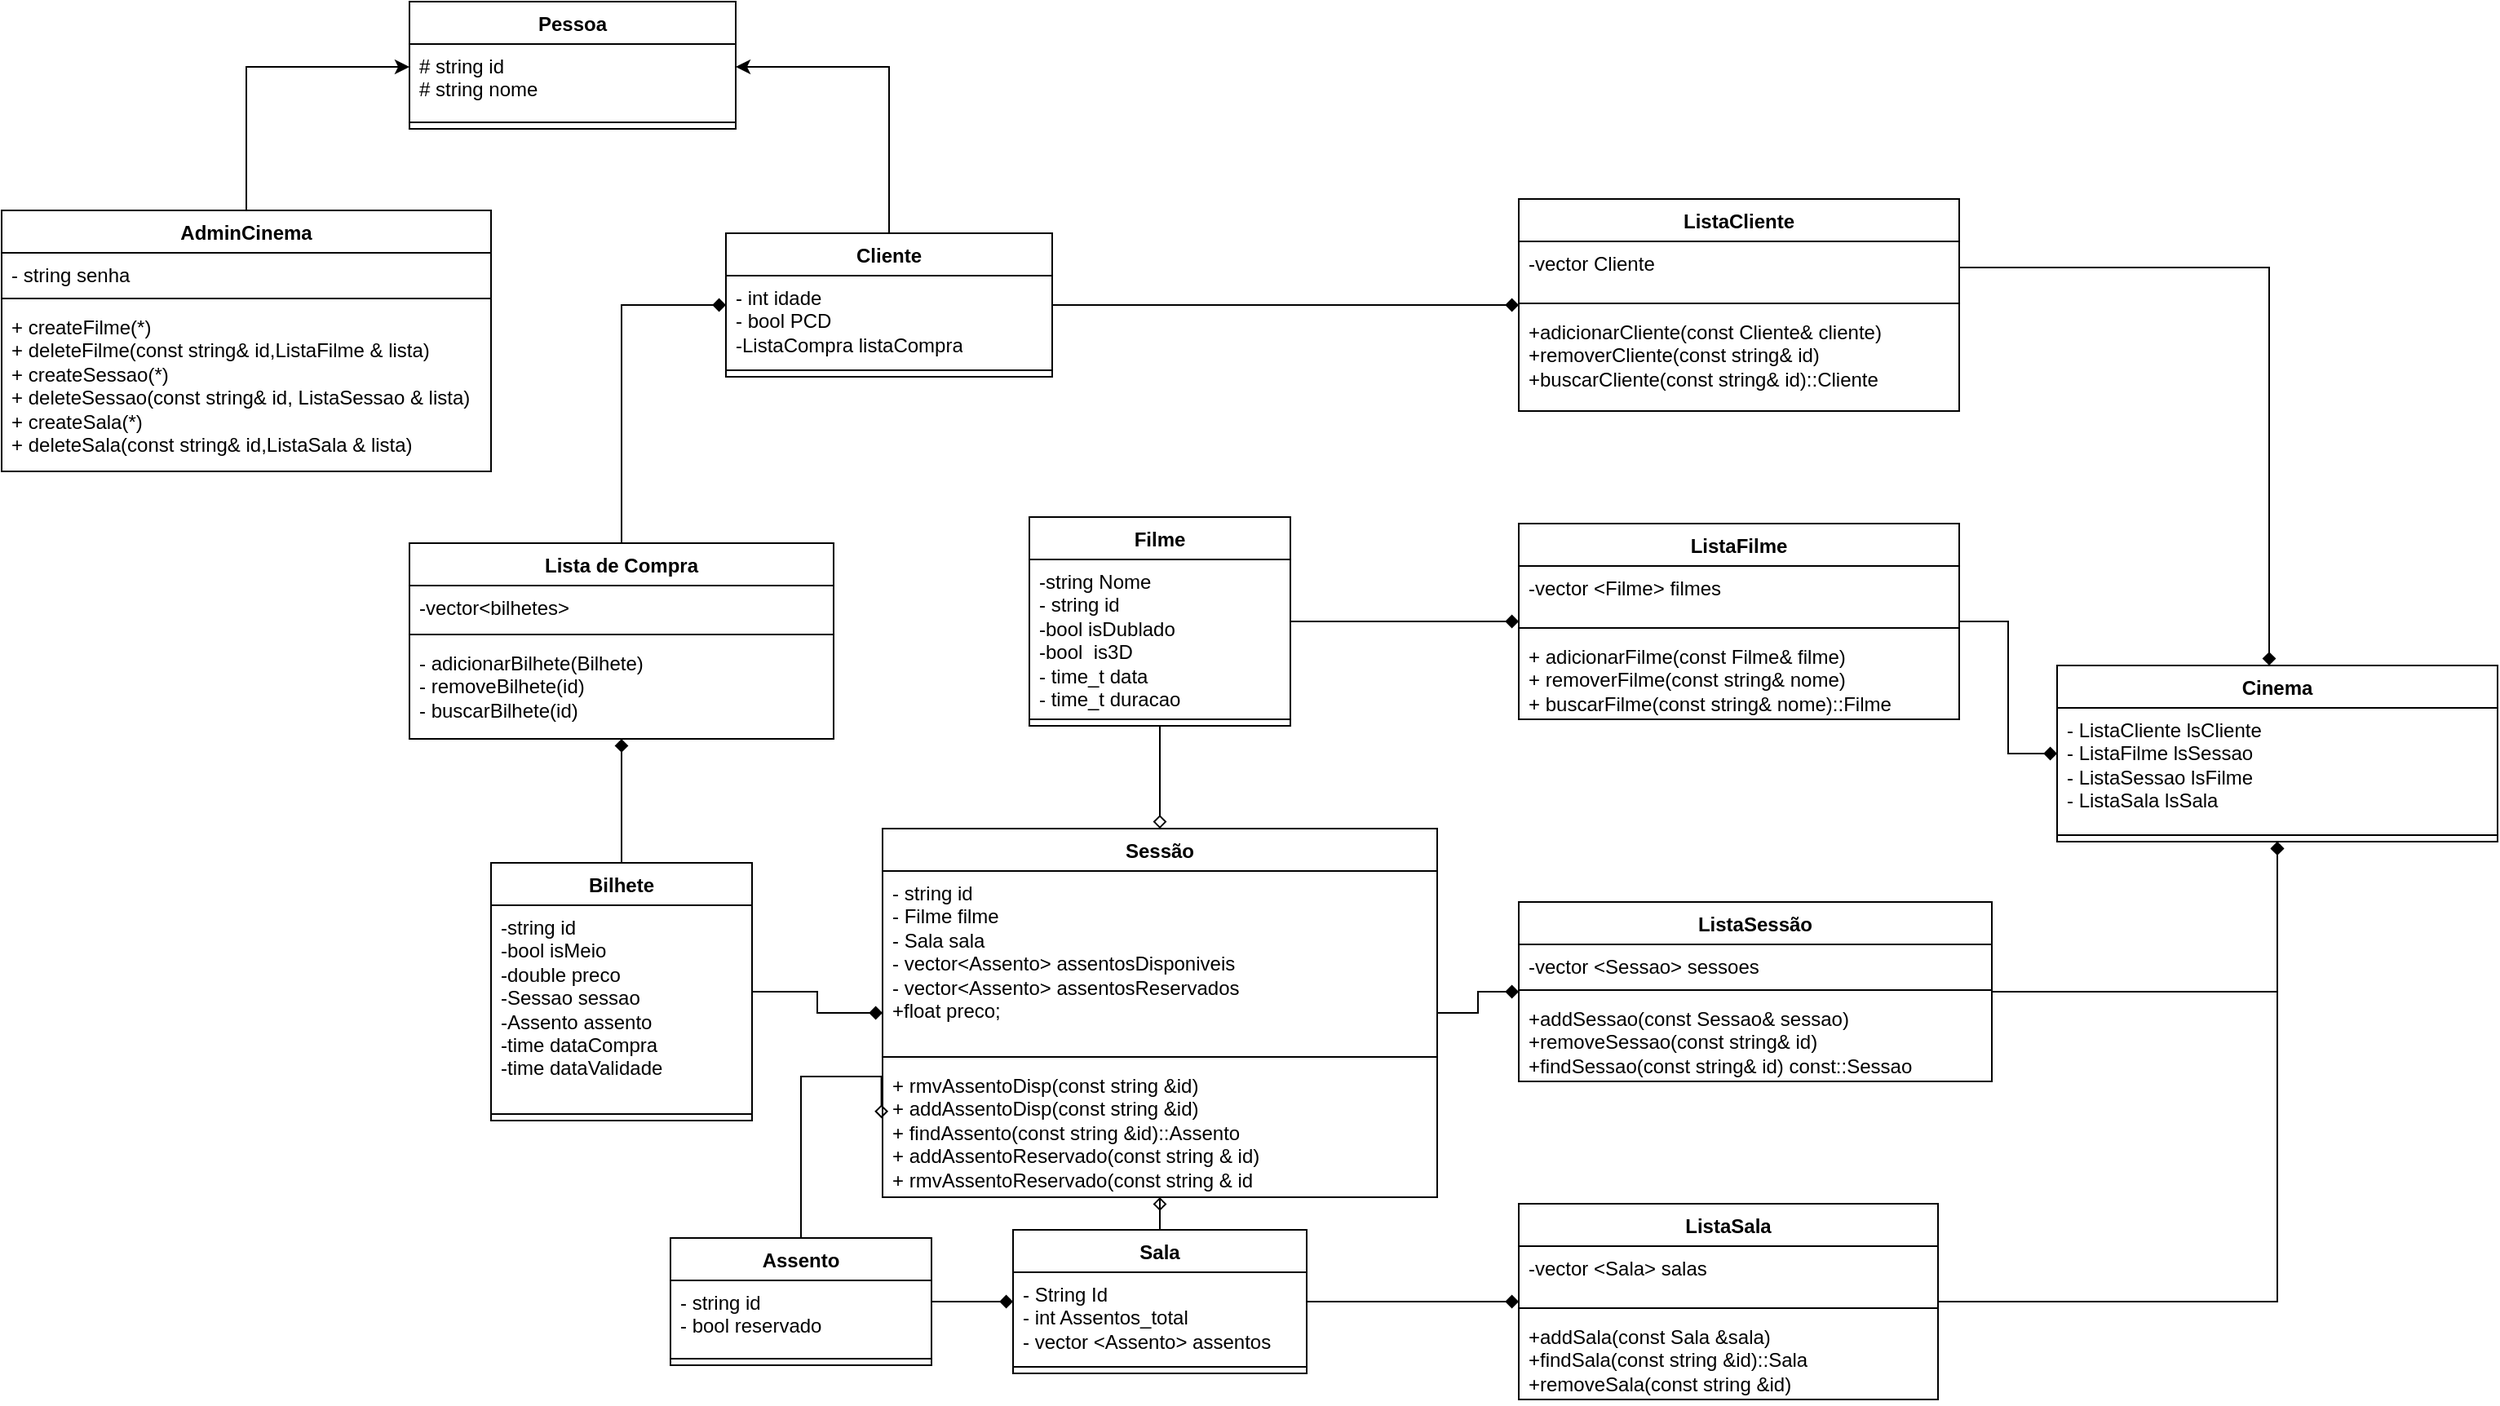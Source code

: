 <mxfile version="21.3.2" type="github">
  <diagram id="C5RBs43oDa-KdzZeNtuy" name="Page-1">
    <mxGraphModel dx="2265" dy="1929" grid="1" gridSize="10" guides="1" tooltips="1" connect="1" arrows="0" fold="1" page="1" pageScale="1" pageWidth="827" pageHeight="1169" math="0" shadow="0">
      <root>
        <mxCell id="WIyWlLk6GJQsqaUBKTNV-0" />
        <mxCell id="WIyWlLk6GJQsqaUBKTNV-1" parent="WIyWlLk6GJQsqaUBKTNV-0" />
        <mxCell id="yS6cddANVs2h5f-Jkvrk-9" value="Bilhete" style="swimlane;fontStyle=1;align=center;verticalAlign=top;childLayout=stackLayout;horizontal=1;startSize=26;horizontalStack=0;resizeParent=1;resizeParentMax=0;resizeLast=0;collapsible=1;marginBottom=0;whiteSpace=wrap;html=1;" parent="WIyWlLk6GJQsqaUBKTNV-1" vertex="1">
          <mxGeometry x="70" y="298" width="160" height="158" as="geometry" />
        </mxCell>
        <mxCell id="yS6cddANVs2h5f-Jkvrk-10" value="-string id&lt;br&gt;-bool isMeio&lt;br&gt;-double preco&lt;br&gt;&lt;div&gt;-Sessao sessao&lt;/div&gt;&lt;div&gt;&lt;span style=&quot;background-color: initial;&quot;&gt;-Assento assento&lt;/span&gt;&lt;/div&gt;&lt;div&gt;-time dataCompra&lt;/div&gt;&lt;div&gt;-time dataValidade&lt;br&gt;&lt;/div&gt;" style="text;strokeColor=none;fillColor=none;align=left;verticalAlign=top;spacingLeft=4;spacingRight=4;overflow=hidden;rotatable=0;points=[[0,0.5],[1,0.5]];portConstraint=eastwest;whiteSpace=wrap;html=1;" parent="yS6cddANVs2h5f-Jkvrk-9" vertex="1">
          <mxGeometry y="26" width="160" height="124" as="geometry" />
        </mxCell>
        <mxCell id="yS6cddANVs2h5f-Jkvrk-11" value="" style="line;strokeWidth=1;fillColor=none;align=left;verticalAlign=middle;spacingTop=-1;spacingLeft=3;spacingRight=3;rotatable=0;labelPosition=right;points=[];portConstraint=eastwest;strokeColor=inherit;" parent="yS6cddANVs2h5f-Jkvrk-9" vertex="1">
          <mxGeometry y="150" width="160" height="8" as="geometry" />
        </mxCell>
        <mxCell id="2w52xH2JsBenw1HIhC2a-6" style="edgeStyle=orthogonalEdgeStyle;rounded=0;orthogonalLoop=1;jettySize=auto;html=1;" parent="WIyWlLk6GJQsqaUBKTNV-1" source="yS6cddANVs2h5f-Jkvrk-13" target="ZfpW1it_r-TIT_-yFjK1-1" edge="1">
          <mxGeometry relative="1" as="geometry">
            <mxPoint x="230" y="-180" as="targetPoint" />
            <Array as="points">
              <mxPoint x="314" y="-190" />
            </Array>
          </mxGeometry>
        </mxCell>
        <mxCell id="yS6cddANVs2h5f-Jkvrk-13" value="Cliente" style="swimlane;fontStyle=1;align=center;verticalAlign=top;childLayout=stackLayout;horizontal=1;startSize=26;horizontalStack=0;resizeParent=1;resizeParentMax=0;resizeLast=0;collapsible=1;marginBottom=0;whiteSpace=wrap;html=1;direction=east;" parent="WIyWlLk6GJQsqaUBKTNV-1" vertex="1">
          <mxGeometry x="214" y="-88" width="200" height="88" as="geometry" />
        </mxCell>
        <mxCell id="yS6cddANVs2h5f-Jkvrk-14" value="&lt;div&gt;- int idade&lt;/div&gt;&lt;div&gt;- bool PCD&lt;br&gt;&lt;/div&gt;&lt;div&gt;-ListaCompra listaCompra&lt;br&gt;&lt;/div&gt;" style="text;strokeColor=none;fillColor=none;align=left;verticalAlign=top;spacingLeft=4;spacingRight=4;overflow=hidden;rotatable=0;points=[[0,0.5],[1,0.5]];portConstraint=eastwest;whiteSpace=wrap;html=1;" parent="yS6cddANVs2h5f-Jkvrk-13" vertex="1">
          <mxGeometry y="26" width="200" height="54" as="geometry" />
        </mxCell>
        <mxCell id="yS6cddANVs2h5f-Jkvrk-15" value="" style="line;strokeWidth=1;fillColor=none;align=left;verticalAlign=middle;spacingTop=-1;spacingLeft=3;spacingRight=3;rotatable=0;labelPosition=right;points=[];portConstraint=eastwest;strokeColor=inherit;" parent="yS6cddANVs2h5f-Jkvrk-13" vertex="1">
          <mxGeometry y="80" width="200" height="8" as="geometry" />
        </mxCell>
        <mxCell id="PjCwP9OtTz2GmSXgC4Xh-6" style="edgeStyle=orthogonalEdgeStyle;rounded=0;orthogonalLoop=1;jettySize=auto;html=1;endArrow=diamond;endFill=0;" parent="WIyWlLk6GJQsqaUBKTNV-1" source="yS6cddANVs2h5f-Jkvrk-17" target="yS6cddANVs2h5f-Jkvrk-23" edge="1">
          <mxGeometry relative="1" as="geometry">
            <mxPoint x="560" y="270" as="targetPoint" />
          </mxGeometry>
        </mxCell>
        <mxCell id="yS6cddANVs2h5f-Jkvrk-17" value="Filme" style="swimlane;fontStyle=1;align=center;verticalAlign=top;childLayout=stackLayout;horizontal=1;startSize=26;horizontalStack=0;resizeParent=1;resizeParentMax=0;resizeLast=0;collapsible=1;marginBottom=0;whiteSpace=wrap;html=1;" parent="WIyWlLk6GJQsqaUBKTNV-1" vertex="1">
          <mxGeometry x="400" y="86" width="160" height="128" as="geometry" />
        </mxCell>
        <mxCell id="yS6cddANVs2h5f-Jkvrk-18" value="-string Nome&lt;br&gt;- string id&lt;br style=&quot;border-color: var(--border-color);&quot;&gt;-bool isDublado&lt;br&gt;-bool&amp;nbsp; is3D&lt;br&gt;- time_t data&lt;br&gt;- time_t duracao" style="text;strokeColor=none;fillColor=none;align=left;verticalAlign=top;spacingLeft=4;spacingRight=4;overflow=hidden;rotatable=0;points=[[0,0.5],[1,0.5]];portConstraint=eastwest;whiteSpace=wrap;html=1;" parent="yS6cddANVs2h5f-Jkvrk-17" vertex="1">
          <mxGeometry y="26" width="160" height="94" as="geometry" />
        </mxCell>
        <mxCell id="yS6cddANVs2h5f-Jkvrk-19" value="" style="line;strokeWidth=1;fillColor=none;align=left;verticalAlign=middle;spacingTop=-1;spacingLeft=3;spacingRight=3;rotatable=0;labelPosition=right;points=[];portConstraint=eastwest;strokeColor=inherit;" parent="yS6cddANVs2h5f-Jkvrk-17" vertex="1">
          <mxGeometry y="120" width="160" height="8" as="geometry" />
        </mxCell>
        <mxCell id="yS6cddANVs2h5f-Jkvrk-23" value="Sessão" style="swimlane;fontStyle=1;align=center;verticalAlign=top;childLayout=stackLayout;horizontal=1;startSize=26;horizontalStack=0;resizeParent=1;resizeParentMax=0;resizeLast=0;collapsible=1;marginBottom=0;whiteSpace=wrap;html=1;" parent="WIyWlLk6GJQsqaUBKTNV-1" vertex="1">
          <mxGeometry x="310" y="277" width="340" height="226" as="geometry" />
        </mxCell>
        <mxCell id="yS6cddANVs2h5f-Jkvrk-24" value="- string id&lt;br&gt;- Filme filme&lt;br&gt;- Sala sala&lt;br&gt;- vector&amp;lt;Assento&amp;gt; assentosDisponiveis&lt;br&gt;&lt;div&gt;- vector&amp;lt;Assento&amp;gt; assentosReservados&lt;/div&gt;&lt;div&gt;+float preco;&lt;/div&gt;&lt;div&gt;&lt;br&gt;&lt;/div&gt;" style="text;strokeColor=none;fillColor=none;align=left;verticalAlign=top;spacingLeft=4;spacingRight=4;overflow=hidden;rotatable=0;points=[[0,0.5],[1,0.5]];portConstraint=eastwest;whiteSpace=wrap;html=1;" parent="yS6cddANVs2h5f-Jkvrk-23" vertex="1">
          <mxGeometry y="26" width="340" height="110" as="geometry" />
        </mxCell>
        <mxCell id="yS6cddANVs2h5f-Jkvrk-25" value="" style="line;strokeWidth=1;fillColor=none;align=left;verticalAlign=middle;spacingTop=-1;spacingLeft=3;spacingRight=3;rotatable=0;labelPosition=right;points=[];portConstraint=eastwest;strokeColor=inherit;" parent="yS6cddANVs2h5f-Jkvrk-23" vertex="1">
          <mxGeometry y="136" width="340" height="8" as="geometry" />
        </mxCell>
        <mxCell id="yS6cddANVs2h5f-Jkvrk-26" value="+ rmvAssentoDisp(const string &amp;amp;id)&lt;div&gt;+ addAssentoDisp(const string &amp;amp;id)&lt;/div&gt;&lt;div&gt;+ findAssento(const string &amp;amp;id)::Assento&lt;/div&gt;&lt;div&gt;+ addAssentoReservado(const string &amp;amp; id)&lt;/div&gt;&lt;div&gt;+ rmvAssentoReservado(const string &amp;amp; id&lt;/div&gt;" style="text;strokeColor=none;fillColor=none;align=left;verticalAlign=top;spacingLeft=4;spacingRight=4;overflow=hidden;rotatable=0;points=[[0,0.5],[1,0.5]];portConstraint=eastwest;whiteSpace=wrap;html=1;" parent="yS6cddANVs2h5f-Jkvrk-23" vertex="1">
          <mxGeometry y="144" width="340" height="82" as="geometry" />
        </mxCell>
        <mxCell id="PjCwP9OtTz2GmSXgC4Xh-2" style="edgeStyle=orthogonalEdgeStyle;rounded=0;orthogonalLoop=1;jettySize=auto;html=1;entryX=-0.002;entryY=0.41;entryDx=0;entryDy=0;entryPerimeter=0;endArrow=diamond;endFill=0;" parent="WIyWlLk6GJQsqaUBKTNV-1" source="yS6cddANVs2h5f-Jkvrk-30" target="yS6cddANVs2h5f-Jkvrk-26" edge="1">
          <mxGeometry relative="1" as="geometry">
            <Array as="points">
              <mxPoint x="260" y="429" />
            </Array>
          </mxGeometry>
        </mxCell>
        <mxCell id="2w52xH2JsBenw1HIhC2a-17" style="edgeStyle=orthogonalEdgeStyle;rounded=0;orthogonalLoop=1;jettySize=auto;html=1;endArrow=diamond;endFill=1;" parent="WIyWlLk6GJQsqaUBKTNV-1" source="yS6cddANVs2h5f-Jkvrk-30" target="gPRzWrRu_efM5YnY7u7A-0" edge="1">
          <mxGeometry relative="1" as="geometry" />
        </mxCell>
        <mxCell id="yS6cddANVs2h5f-Jkvrk-30" value="Assento" style="swimlane;fontStyle=1;align=center;verticalAlign=top;childLayout=stackLayout;horizontal=1;startSize=26;horizontalStack=0;resizeParent=1;resizeParentMax=0;resizeLast=0;collapsible=1;marginBottom=0;whiteSpace=wrap;html=1;" parent="WIyWlLk6GJQsqaUBKTNV-1" vertex="1">
          <mxGeometry x="180" y="528" width="160" height="78" as="geometry" />
        </mxCell>
        <mxCell id="yS6cddANVs2h5f-Jkvrk-31" value="&lt;div&gt;- string id&lt;/div&gt;&lt;div&gt;- bool reservado&lt;br&gt;&lt;/div&gt;" style="text;strokeColor=none;fillColor=none;align=left;verticalAlign=top;spacingLeft=4;spacingRight=4;overflow=hidden;rotatable=0;points=[[0,0.5],[1,0.5]];portConstraint=eastwest;whiteSpace=wrap;html=1;" parent="yS6cddANVs2h5f-Jkvrk-30" vertex="1">
          <mxGeometry y="26" width="160" height="44" as="geometry" />
        </mxCell>
        <mxCell id="yS6cddANVs2h5f-Jkvrk-32" value="" style="line;strokeWidth=1;fillColor=none;align=left;verticalAlign=middle;spacingTop=-1;spacingLeft=3;spacingRight=3;rotatable=0;labelPosition=right;points=[];portConstraint=eastwest;strokeColor=inherit;" parent="yS6cddANVs2h5f-Jkvrk-30" vertex="1">
          <mxGeometry y="70" width="160" height="8" as="geometry" />
        </mxCell>
        <mxCell id="F17DJGmiEt1r4jLCdQyZ-0" style="edgeStyle=orthogonalEdgeStyle;rounded=0;orthogonalLoop=1;jettySize=auto;html=1;entryX=0.5;entryY=1;entryDx=0;entryDy=0;endArrow=diamond;endFill=0;" parent="WIyWlLk6GJQsqaUBKTNV-1" source="gPRzWrRu_efM5YnY7u7A-0" target="yS6cddANVs2h5f-Jkvrk-23" edge="1">
          <mxGeometry relative="1" as="geometry" />
        </mxCell>
        <mxCell id="gPRzWrRu_efM5YnY7u7A-0" value="Sala" style="swimlane;fontStyle=1;align=center;verticalAlign=top;childLayout=stackLayout;horizontal=1;startSize=26;horizontalStack=0;resizeParent=1;resizeParentMax=0;resizeLast=0;collapsible=1;marginBottom=0;whiteSpace=wrap;html=1;" parent="WIyWlLk6GJQsqaUBKTNV-1" vertex="1">
          <mxGeometry x="390" y="523" width="180" height="88" as="geometry" />
        </mxCell>
        <mxCell id="gPRzWrRu_efM5YnY7u7A-1" value="&lt;div&gt;- String Id&lt;/div&gt;&lt;div&gt;- int Assentos_total&lt;/div&gt;&lt;div&gt;- vector &amp;lt;Assento&amp;gt; assentos&lt;br&gt;&lt;/div&gt;" style="text;strokeColor=none;fillColor=none;align=left;verticalAlign=top;spacingLeft=4;spacingRight=4;overflow=hidden;rotatable=0;points=[[0,0.5],[1,0.5]];portConstraint=eastwest;whiteSpace=wrap;html=1;" parent="gPRzWrRu_efM5YnY7u7A-0" vertex="1">
          <mxGeometry y="26" width="180" height="54" as="geometry" />
        </mxCell>
        <mxCell id="gPRzWrRu_efM5YnY7u7A-2" value="" style="line;strokeWidth=1;fillColor=none;align=left;verticalAlign=middle;spacingTop=-1;spacingLeft=3;spacingRight=3;rotatable=0;labelPosition=right;points=[];portConstraint=eastwest;strokeColor=inherit;" parent="gPRzWrRu_efM5YnY7u7A-0" vertex="1">
          <mxGeometry y="80" width="180" height="8" as="geometry" />
        </mxCell>
        <mxCell id="gPRzWrRu_efM5YnY7u7A-14" value="ListaCliente" style="swimlane;fontStyle=1;align=center;verticalAlign=top;childLayout=stackLayout;horizontal=1;startSize=26;horizontalStack=0;resizeParent=1;resizeParentMax=0;resizeLast=0;collapsible=1;marginBottom=0;whiteSpace=wrap;html=1;" parent="WIyWlLk6GJQsqaUBKTNV-1" vertex="1">
          <mxGeometry x="700" y="-109" width="270" height="130" as="geometry" />
        </mxCell>
        <mxCell id="gPRzWrRu_efM5YnY7u7A-15" value="-vector Cliente" style="text;strokeColor=none;fillColor=none;align=left;verticalAlign=top;spacingLeft=4;spacingRight=4;overflow=hidden;rotatable=0;points=[[0,0.5],[1,0.5]];portConstraint=eastwest;whiteSpace=wrap;html=1;" parent="gPRzWrRu_efM5YnY7u7A-14" vertex="1">
          <mxGeometry y="26" width="270" height="34" as="geometry" />
        </mxCell>
        <mxCell id="gPRzWrRu_efM5YnY7u7A-16" value="" style="line;strokeWidth=1;fillColor=none;align=left;verticalAlign=middle;spacingTop=-1;spacingLeft=3;spacingRight=3;rotatable=0;labelPosition=right;points=[];portConstraint=eastwest;strokeColor=inherit;" parent="gPRzWrRu_efM5YnY7u7A-14" vertex="1">
          <mxGeometry y="60" width="270" height="8" as="geometry" />
        </mxCell>
        <mxCell id="gPRzWrRu_efM5YnY7u7A-17" value="+adicionarCliente(const Cliente&amp;amp; cliente)&lt;br&gt;+removerCliente(const string&amp;amp; id)&lt;br&gt;+buscarCliente(const string&amp;amp; id)::Cliente" style="text;strokeColor=none;fillColor=none;align=left;verticalAlign=top;spacingLeft=4;spacingRight=4;overflow=hidden;rotatable=0;points=[[0,0.5],[1,0.5]];portConstraint=eastwest;whiteSpace=wrap;html=1;" parent="gPRzWrRu_efM5YnY7u7A-14" vertex="1">
          <mxGeometry y="68" width="270" height="62" as="geometry" />
        </mxCell>
        <mxCell id="2w52xH2JsBenw1HIhC2a-10" style="edgeStyle=orthogonalEdgeStyle;rounded=0;orthogonalLoop=1;jettySize=auto;html=1;endArrow=diamond;endFill=1;" parent="WIyWlLk6GJQsqaUBKTNV-1" source="gPRzWrRu_efM5YnY7u7A-20" target="ZfpW1it_r-TIT_-yFjK1-14" edge="1">
          <mxGeometry relative="1" as="geometry" />
        </mxCell>
        <mxCell id="gPRzWrRu_efM5YnY7u7A-20" value="ListaFilme" style="swimlane;fontStyle=1;align=center;verticalAlign=top;childLayout=stackLayout;horizontal=1;startSize=26;horizontalStack=0;resizeParent=1;resizeParentMax=0;resizeLast=0;collapsible=1;marginBottom=0;whiteSpace=wrap;html=1;" parent="WIyWlLk6GJQsqaUBKTNV-1" vertex="1">
          <mxGeometry x="700" y="90" width="270" height="120" as="geometry" />
        </mxCell>
        <mxCell id="gPRzWrRu_efM5YnY7u7A-21" value="-vector &amp;lt;Filme&amp;gt; filmes" style="text;strokeColor=none;fillColor=none;align=left;verticalAlign=top;spacingLeft=4;spacingRight=4;overflow=hidden;rotatable=0;points=[[0,0.5],[1,0.5]];portConstraint=eastwest;whiteSpace=wrap;html=1;" parent="gPRzWrRu_efM5YnY7u7A-20" vertex="1">
          <mxGeometry y="26" width="270" height="34" as="geometry" />
        </mxCell>
        <mxCell id="gPRzWrRu_efM5YnY7u7A-22" value="" style="line;strokeWidth=1;fillColor=none;align=left;verticalAlign=middle;spacingTop=-1;spacingLeft=3;spacingRight=3;rotatable=0;labelPosition=right;points=[];portConstraint=eastwest;strokeColor=inherit;" parent="gPRzWrRu_efM5YnY7u7A-20" vertex="1">
          <mxGeometry y="60" width="270" height="8" as="geometry" />
        </mxCell>
        <mxCell id="gPRzWrRu_efM5YnY7u7A-23" value="+ adicionarFilme(const Filme&amp;amp; filme)&lt;div&gt;+ removerFilme(const string&amp;amp; nome)&lt;/div&gt;&lt;div&gt;+ buscarFilme(const string&amp;amp; nome)::Filme&lt;/div&gt;" style="text;strokeColor=none;fillColor=none;align=left;verticalAlign=top;spacingLeft=4;spacingRight=4;overflow=hidden;rotatable=0;points=[[0,0.5],[1,0.5]];portConstraint=eastwest;whiteSpace=wrap;html=1;" parent="gPRzWrRu_efM5YnY7u7A-20" vertex="1">
          <mxGeometry y="68" width="270" height="52" as="geometry" />
        </mxCell>
        <mxCell id="gPRzWrRu_efM5YnY7u7A-25" style="edgeStyle=orthogonalEdgeStyle;shape=connector;rounded=0;orthogonalLoop=1;jettySize=auto;html=1;labelBackgroundColor=default;strokeColor=default;fontFamily=Helvetica;fontSize=11;fontColor=default;endArrow=diamond;endFill=1;" parent="WIyWlLk6GJQsqaUBKTNV-1" source="yS6cddANVs2h5f-Jkvrk-17" target="gPRzWrRu_efM5YnY7u7A-20" edge="1">
          <mxGeometry relative="1" as="geometry" />
        </mxCell>
        <mxCell id="2w52xH2JsBenw1HIhC2a-13" style="edgeStyle=orthogonalEdgeStyle;rounded=0;orthogonalLoop=1;jettySize=auto;html=1;entryX=0.5;entryY=1;entryDx=0;entryDy=0;endArrow=diamond;endFill=1;" parent="WIyWlLk6GJQsqaUBKTNV-1" source="gPRzWrRu_efM5YnY7u7A-26" target="ZfpW1it_r-TIT_-yFjK1-14" edge="1">
          <mxGeometry relative="1" as="geometry" />
        </mxCell>
        <mxCell id="gPRzWrRu_efM5YnY7u7A-26" value="ListaSala" style="swimlane;fontStyle=1;align=center;verticalAlign=top;childLayout=stackLayout;horizontal=1;startSize=26;horizontalStack=0;resizeParent=1;resizeParentMax=0;resizeLast=0;collapsible=1;marginBottom=0;whiteSpace=wrap;html=1;" parent="WIyWlLk6GJQsqaUBKTNV-1" vertex="1">
          <mxGeometry x="700" y="507" width="257" height="120" as="geometry" />
        </mxCell>
        <mxCell id="gPRzWrRu_efM5YnY7u7A-27" value="-vector &amp;lt;Sala&amp;gt; salas" style="text;strokeColor=none;fillColor=none;align=left;verticalAlign=top;spacingLeft=4;spacingRight=4;overflow=hidden;rotatable=0;points=[[0,0.5],[1,0.5]];portConstraint=eastwest;whiteSpace=wrap;html=1;" parent="gPRzWrRu_efM5YnY7u7A-26" vertex="1">
          <mxGeometry y="26" width="257" height="34" as="geometry" />
        </mxCell>
        <mxCell id="gPRzWrRu_efM5YnY7u7A-28" value="" style="line;strokeWidth=1;fillColor=none;align=left;verticalAlign=middle;spacingTop=-1;spacingLeft=3;spacingRight=3;rotatable=0;labelPosition=right;points=[];portConstraint=eastwest;strokeColor=inherit;" parent="gPRzWrRu_efM5YnY7u7A-26" vertex="1">
          <mxGeometry y="60" width="257" height="8" as="geometry" />
        </mxCell>
        <mxCell id="gPRzWrRu_efM5YnY7u7A-29" value="+addSala(const Sala &amp;amp;sala)&lt;br&gt;+findSala(const string &amp;amp;id)::Sala&lt;br&gt;+removeSala(const string &amp;amp;id)" style="text;strokeColor=none;fillColor=none;align=left;verticalAlign=top;spacingLeft=4;spacingRight=4;overflow=hidden;rotatable=0;points=[[0,0.5],[1,0.5]];portConstraint=eastwest;whiteSpace=wrap;html=1;" parent="gPRzWrRu_efM5YnY7u7A-26" vertex="1">
          <mxGeometry y="68" width="257" height="52" as="geometry" />
        </mxCell>
        <mxCell id="gPRzWrRu_efM5YnY7u7A-30" style="edgeStyle=orthogonalEdgeStyle;shape=connector;rounded=0;orthogonalLoop=1;jettySize=auto;html=1;labelBackgroundColor=default;strokeColor=default;fontFamily=Helvetica;fontSize=11;fontColor=default;endArrow=diamond;endFill=1;" parent="WIyWlLk6GJQsqaUBKTNV-1" source="gPRzWrRu_efM5YnY7u7A-0" target="gPRzWrRu_efM5YnY7u7A-26" edge="1">
          <mxGeometry relative="1" as="geometry" />
        </mxCell>
        <mxCell id="gPRzWrRu_efM5YnY7u7A-31" style="edgeStyle=orthogonalEdgeStyle;shape=connector;rounded=0;orthogonalLoop=1;jettySize=auto;html=1;labelBackgroundColor=default;strokeColor=default;fontFamily=Helvetica;fontSize=11;fontColor=default;endArrow=diamond;endFill=1;" parent="WIyWlLk6GJQsqaUBKTNV-1" source="yS6cddANVs2h5f-Jkvrk-13" target="gPRzWrRu_efM5YnY7u7A-14" edge="1">
          <mxGeometry relative="1" as="geometry" />
        </mxCell>
        <mxCell id="2w52xH2JsBenw1HIhC2a-11" style="edgeStyle=orthogonalEdgeStyle;rounded=0;orthogonalLoop=1;jettySize=auto;html=1;endArrow=diamond;endFill=1;" parent="WIyWlLk6GJQsqaUBKTNV-1" source="gPRzWrRu_efM5YnY7u7A-35" target="ZfpW1it_r-TIT_-yFjK1-14" edge="1">
          <mxGeometry relative="1" as="geometry" />
        </mxCell>
        <mxCell id="gPRzWrRu_efM5YnY7u7A-35" value="ListaSessão" style="swimlane;fontStyle=1;align=center;verticalAlign=top;childLayout=stackLayout;horizontal=1;startSize=26;horizontalStack=0;resizeParent=1;resizeParentMax=0;resizeLast=0;collapsible=1;marginBottom=0;whiteSpace=wrap;html=1;" parent="WIyWlLk6GJQsqaUBKTNV-1" vertex="1">
          <mxGeometry x="700" y="322" width="290" height="110" as="geometry" />
        </mxCell>
        <mxCell id="gPRzWrRu_efM5YnY7u7A-36" value="-vector &amp;lt;Sessao&amp;gt; sessoes" style="text;strokeColor=none;fillColor=none;align=left;verticalAlign=top;spacingLeft=4;spacingRight=4;overflow=hidden;rotatable=0;points=[[0,0.5],[1,0.5]];portConstraint=eastwest;whiteSpace=wrap;html=1;" parent="gPRzWrRu_efM5YnY7u7A-35" vertex="1">
          <mxGeometry y="26" width="290" height="24" as="geometry" />
        </mxCell>
        <mxCell id="gPRzWrRu_efM5YnY7u7A-37" value="" style="line;strokeWidth=1;fillColor=none;align=left;verticalAlign=middle;spacingTop=-1;spacingLeft=3;spacingRight=3;rotatable=0;labelPosition=right;points=[];portConstraint=eastwest;strokeColor=inherit;" parent="gPRzWrRu_efM5YnY7u7A-35" vertex="1">
          <mxGeometry y="50" width="290" height="8" as="geometry" />
        </mxCell>
        <mxCell id="gPRzWrRu_efM5YnY7u7A-38" value="+addSessao(const Sessao&amp;amp; sessao)&lt;br&gt;+removeSessao(const string&amp;amp; id)&lt;br&gt;+findSessao(const string&amp;amp; id) const::Sessao" style="text;strokeColor=none;fillColor=none;align=left;verticalAlign=top;spacingLeft=4;spacingRight=4;overflow=hidden;rotatable=0;points=[[0,0.5],[1,0.5]];portConstraint=eastwest;whiteSpace=wrap;html=1;" parent="gPRzWrRu_efM5YnY7u7A-35" vertex="1">
          <mxGeometry y="58" width="290" height="52" as="geometry" />
        </mxCell>
        <mxCell id="PjCwP9OtTz2GmSXgC4Xh-0" style="edgeStyle=orthogonalEdgeStyle;rounded=0;orthogonalLoop=1;jettySize=auto;html=1;endArrow=diamond;endFill=1;" parent="WIyWlLk6GJQsqaUBKTNV-1" source="yS6cddANVs2h5f-Jkvrk-9" target="yS6cddANVs2h5f-Jkvrk-23" edge="1">
          <mxGeometry relative="1" as="geometry">
            <Array as="points" />
          </mxGeometry>
        </mxCell>
        <mxCell id="PjCwP9OtTz2GmSXgC4Xh-9" style="edgeStyle=orthogonalEdgeStyle;rounded=0;orthogonalLoop=1;jettySize=auto;html=1;endArrow=diamond;endFill=1;" parent="WIyWlLk6GJQsqaUBKTNV-1" source="yS6cddANVs2h5f-Jkvrk-23" target="gPRzWrRu_efM5YnY7u7A-35" edge="1">
          <mxGeometry relative="1" as="geometry" />
        </mxCell>
        <mxCell id="2w52xH2JsBenw1HIhC2a-16" style="edgeStyle=orthogonalEdgeStyle;rounded=0;orthogonalLoop=1;jettySize=auto;html=1;endArrow=diamond;endFill=1;" parent="WIyWlLk6GJQsqaUBKTNV-1" source="567aCqNC2CFZtuwWOt1q-0" target="yS6cddANVs2h5f-Jkvrk-13" edge="1">
          <mxGeometry relative="1" as="geometry">
            <Array as="points">
              <mxPoint x="150" y="-44" />
            </Array>
          </mxGeometry>
        </mxCell>
        <mxCell id="567aCqNC2CFZtuwWOt1q-0" value="Lista de Compra" style="swimlane;fontStyle=1;align=center;verticalAlign=top;childLayout=stackLayout;horizontal=1;startSize=26;horizontalStack=0;resizeParent=1;resizeParentMax=0;resizeLast=0;collapsible=1;marginBottom=0;whiteSpace=wrap;html=1;" parent="WIyWlLk6GJQsqaUBKTNV-1" vertex="1">
          <mxGeometry x="20" y="102" width="260" height="120" as="geometry" />
        </mxCell>
        <mxCell id="567aCqNC2CFZtuwWOt1q-1" value="-vector&amp;lt;bilhetes&amp;gt;" style="text;strokeColor=none;fillColor=none;align=left;verticalAlign=top;spacingLeft=4;spacingRight=4;overflow=hidden;rotatable=0;points=[[0,0.5],[1,0.5]];portConstraint=eastwest;whiteSpace=wrap;html=1;" parent="567aCqNC2CFZtuwWOt1q-0" vertex="1">
          <mxGeometry y="26" width="260" height="26" as="geometry" />
        </mxCell>
        <mxCell id="567aCqNC2CFZtuwWOt1q-2" value="" style="line;strokeWidth=1;fillColor=none;align=left;verticalAlign=middle;spacingTop=-1;spacingLeft=3;spacingRight=3;rotatable=0;labelPosition=right;points=[];portConstraint=eastwest;strokeColor=inherit;" parent="567aCqNC2CFZtuwWOt1q-0" vertex="1">
          <mxGeometry y="52" width="260" height="8" as="geometry" />
        </mxCell>
        <mxCell id="567aCqNC2CFZtuwWOt1q-3" value="&lt;div&gt;- adicionarBilhete(Bilhete)&lt;/div&gt;&lt;div&gt;- removeBilhete(id)&lt;/div&gt;&lt;div&gt;- buscarBilhete(id)&lt;/div&gt;" style="text;strokeColor=none;fillColor=none;align=left;verticalAlign=top;spacingLeft=4;spacingRight=4;overflow=hidden;rotatable=0;points=[[0,0.5],[1,0.5]];portConstraint=eastwest;whiteSpace=wrap;html=1;" parent="567aCqNC2CFZtuwWOt1q-0" vertex="1">
          <mxGeometry y="60" width="260" height="60" as="geometry" />
        </mxCell>
        <mxCell id="ZfpW1it_r-TIT_-yFjK1-0" style="edgeStyle=orthogonalEdgeStyle;rounded=0;orthogonalLoop=1;jettySize=auto;html=1;exitX=0.5;exitY=0;exitDx=0;exitDy=0;endArrow=diamond;endFill=1;" parent="WIyWlLk6GJQsqaUBKTNV-1" source="yS6cddANVs2h5f-Jkvrk-9" target="567aCqNC2CFZtuwWOt1q-0" edge="1">
          <mxGeometry relative="1" as="geometry" />
        </mxCell>
        <mxCell id="ZfpW1it_r-TIT_-yFjK1-1" value="Pessoa" style="swimlane;fontStyle=1;align=center;verticalAlign=top;childLayout=stackLayout;horizontal=1;startSize=26;horizontalStack=0;resizeParent=1;resizeParentMax=0;resizeLast=0;collapsible=1;marginBottom=0;whiteSpace=wrap;html=1;" parent="WIyWlLk6GJQsqaUBKTNV-1" vertex="1">
          <mxGeometry x="20" y="-230" width="200" height="78" as="geometry" />
        </mxCell>
        <mxCell id="ZfpW1it_r-TIT_-yFjK1-2" value="&lt;div&gt;# string id&lt;/div&gt;&lt;div&gt;# string nome&lt;/div&gt;" style="text;strokeColor=none;fillColor=none;align=left;verticalAlign=top;spacingLeft=4;spacingRight=4;overflow=hidden;rotatable=0;points=[[0,0.5],[1,0.5]];portConstraint=eastwest;whiteSpace=wrap;html=1;" parent="ZfpW1it_r-TIT_-yFjK1-1" vertex="1">
          <mxGeometry y="26" width="200" height="44" as="geometry" />
        </mxCell>
        <mxCell id="ZfpW1it_r-TIT_-yFjK1-3" value="" style="line;strokeWidth=1;fillColor=none;align=left;verticalAlign=middle;spacingTop=-1;spacingLeft=3;spacingRight=3;rotatable=0;labelPosition=right;points=[];portConstraint=eastwest;strokeColor=inherit;" parent="ZfpW1it_r-TIT_-yFjK1-1" vertex="1">
          <mxGeometry y="70" width="200" height="8" as="geometry" />
        </mxCell>
        <mxCell id="2w52xH2JsBenw1HIhC2a-7" style="edgeStyle=orthogonalEdgeStyle;rounded=0;orthogonalLoop=1;jettySize=auto;html=1;" parent="WIyWlLk6GJQsqaUBKTNV-1" source="ZfpW1it_r-TIT_-yFjK1-5" target="ZfpW1it_r-TIT_-yFjK1-1" edge="1">
          <mxGeometry relative="1" as="geometry">
            <mxPoint y="-190" as="targetPoint" />
            <Array as="points">
              <mxPoint x="-80" y="-190" />
            </Array>
          </mxGeometry>
        </mxCell>
        <mxCell id="ZfpW1it_r-TIT_-yFjK1-5" value="AdminCinema" style="swimlane;fontStyle=1;align=center;verticalAlign=top;childLayout=stackLayout;horizontal=1;startSize=26;horizontalStack=0;resizeParent=1;resizeParentMax=0;resizeLast=0;collapsible=1;marginBottom=0;whiteSpace=wrap;html=1;" parent="WIyWlLk6GJQsqaUBKTNV-1" vertex="1">
          <mxGeometry x="-230" y="-102" width="300" height="160" as="geometry" />
        </mxCell>
        <mxCell id="ZfpW1it_r-TIT_-yFjK1-6" value="- string senha" style="text;strokeColor=none;fillColor=none;align=left;verticalAlign=top;spacingLeft=4;spacingRight=4;overflow=hidden;rotatable=0;points=[[0,0.5],[1,0.5]];portConstraint=eastwest;whiteSpace=wrap;html=1;" parent="ZfpW1it_r-TIT_-yFjK1-5" vertex="1">
          <mxGeometry y="26" width="300" height="24" as="geometry" />
        </mxCell>
        <mxCell id="ZfpW1it_r-TIT_-yFjK1-7" value="" style="line;strokeWidth=1;fillColor=none;align=left;verticalAlign=middle;spacingTop=-1;spacingLeft=3;spacingRight=3;rotatable=0;labelPosition=right;points=[];portConstraint=eastwest;strokeColor=inherit;" parent="ZfpW1it_r-TIT_-yFjK1-5" vertex="1">
          <mxGeometry y="50" width="300" height="8" as="geometry" />
        </mxCell>
        <mxCell id="ZfpW1it_r-TIT_-yFjK1-8" value="+ createFilme(*)&lt;br&gt;+ deleteFilme(const string&amp;amp; id,ListaFilme &amp;amp; lista)&lt;br&gt;+ createSessao(*)&lt;br&gt;+ deleteSessao(const string&amp;amp; id, ListaSessao &amp;amp; lista)&lt;br&gt;+ createSala(*)&lt;br&gt;+ deleteSala(const string&amp;amp; id,ListaSala &amp;amp; lista)" style="text;strokeColor=none;fillColor=none;align=left;verticalAlign=top;spacingLeft=4;spacingRight=4;overflow=hidden;rotatable=0;points=[[0,0.5],[1,0.5]];portConstraint=eastwest;whiteSpace=wrap;html=1;" parent="ZfpW1it_r-TIT_-yFjK1-5" vertex="1">
          <mxGeometry y="58" width="300" height="102" as="geometry" />
        </mxCell>
        <mxCell id="ZfpW1it_r-TIT_-yFjK1-14" value="Cinema" style="swimlane;fontStyle=1;align=center;verticalAlign=top;childLayout=stackLayout;horizontal=1;startSize=26;horizontalStack=0;resizeParent=1;resizeParentMax=0;resizeLast=0;collapsible=1;marginBottom=0;whiteSpace=wrap;html=1;" parent="WIyWlLk6GJQsqaUBKTNV-1" vertex="1">
          <mxGeometry x="1030" y="177" width="270" height="108" as="geometry" />
        </mxCell>
        <mxCell id="ZfpW1it_r-TIT_-yFjK1-15" value="&lt;div&gt;- ListaCliente lsCliente&lt;/div&gt;&lt;div&gt;- ListaFilme lsSessao&lt;/div&gt;&lt;div&gt;- ListaSessao lsFilme&lt;/div&gt;&lt;div&gt;- ListaSala lsSala&lt;br&gt;&lt;/div&gt;" style="text;strokeColor=none;fillColor=none;align=left;verticalAlign=top;spacingLeft=4;spacingRight=4;overflow=hidden;rotatable=0;points=[[0,0.5],[1,0.5]];portConstraint=eastwest;whiteSpace=wrap;html=1;" parent="ZfpW1it_r-TIT_-yFjK1-14" vertex="1">
          <mxGeometry y="26" width="270" height="74" as="geometry" />
        </mxCell>
        <mxCell id="ZfpW1it_r-TIT_-yFjK1-16" value="" style="line;strokeWidth=1;fillColor=none;align=left;verticalAlign=middle;spacingTop=-1;spacingLeft=3;spacingRight=3;rotatable=0;labelPosition=right;points=[];portConstraint=eastwest;strokeColor=inherit;" parent="ZfpW1it_r-TIT_-yFjK1-14" vertex="1">
          <mxGeometry y="100" width="270" height="8" as="geometry" />
        </mxCell>
        <mxCell id="ZfpW1it_r-TIT_-yFjK1-19" style="edgeStyle=orthogonalEdgeStyle;rounded=0;orthogonalLoop=1;jettySize=auto;html=1;startArrow=diamond;startFill=1;endArrow=none;endFill=0;" parent="WIyWlLk6GJQsqaUBKTNV-1" source="ZfpW1it_r-TIT_-yFjK1-14" target="gPRzWrRu_efM5YnY7u7A-15" edge="1">
          <mxGeometry relative="1" as="geometry">
            <Array as="points">
              <mxPoint x="1160" y="-67" />
            </Array>
          </mxGeometry>
        </mxCell>
      </root>
    </mxGraphModel>
  </diagram>
</mxfile>
